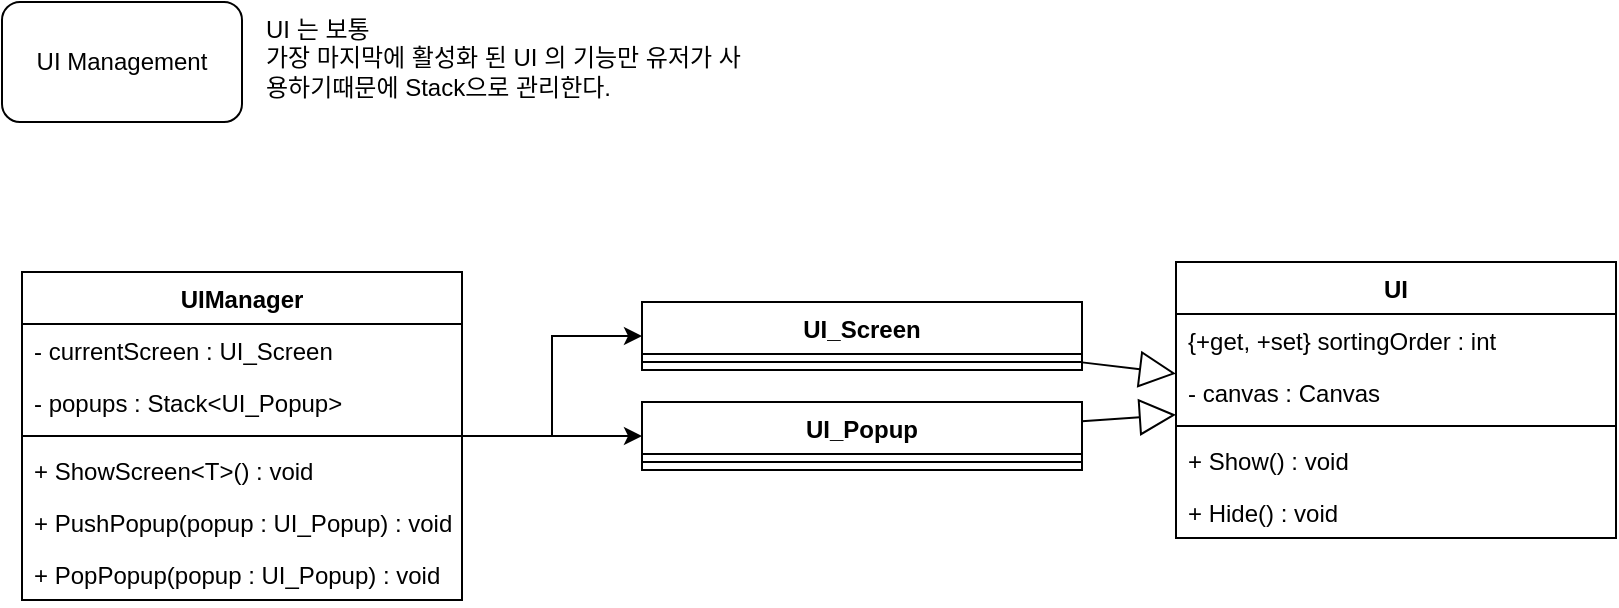 <mxfile version="24.7.17">
  <diagram id="C5RBs43oDa-KdzZeNtuy" name="Page-1">
    <mxGraphModel dx="989" dy="582" grid="1" gridSize="10" guides="1" tooltips="1" connect="1" arrows="1" fold="1" page="1" pageScale="1" pageWidth="827" pageHeight="1169" math="0" shadow="0">
      <root>
        <mxCell id="WIyWlLk6GJQsqaUBKTNV-0" />
        <mxCell id="WIyWlLk6GJQsqaUBKTNV-1" parent="WIyWlLk6GJQsqaUBKTNV-0" />
        <mxCell id="X7-c5w7NW8u7885sPqrm-0" value="UI 는 보통&amp;nbsp;&lt;div&gt;가장 마지막에 활성화 된 UI 의 기능만 유저가 사용하기때문에 Stack으로 관리한다.&lt;/div&gt;" style="text;html=1;align=left;verticalAlign=top;whiteSpace=wrap;rounded=0;" vertex="1" parent="WIyWlLk6GJQsqaUBKTNV-1">
          <mxGeometry x="150" y="10" width="250" height="60" as="geometry" />
        </mxCell>
        <mxCell id="X7-c5w7NW8u7885sPqrm-1" value="UI Management" style="rounded=1;whiteSpace=wrap;html=1;" vertex="1" parent="WIyWlLk6GJQsqaUBKTNV-1">
          <mxGeometry x="20" y="10" width="120" height="60" as="geometry" />
        </mxCell>
        <mxCell id="X7-c5w7NW8u7885sPqrm-2" value="UI" style="swimlane;fontStyle=1;align=center;verticalAlign=top;childLayout=stackLayout;horizontal=1;startSize=26;horizontalStack=0;resizeParent=1;resizeParentMax=0;resizeLast=0;collapsible=1;marginBottom=0;whiteSpace=wrap;html=1;" vertex="1" parent="WIyWlLk6GJQsqaUBKTNV-1">
          <mxGeometry x="607" y="140" width="220" height="138" as="geometry" />
        </mxCell>
        <mxCell id="X7-c5w7NW8u7885sPqrm-3" value="{+get, +set} sortingOrder : int" style="text;strokeColor=none;fillColor=none;align=left;verticalAlign=top;spacingLeft=4;spacingRight=4;overflow=hidden;rotatable=0;points=[[0,0.5],[1,0.5]];portConstraint=eastwest;whiteSpace=wrap;html=1;" vertex="1" parent="X7-c5w7NW8u7885sPqrm-2">
          <mxGeometry y="26" width="220" height="26" as="geometry" />
        </mxCell>
        <mxCell id="X7-c5w7NW8u7885sPqrm-7" value="- canvas : Canvas" style="text;strokeColor=none;fillColor=none;align=left;verticalAlign=top;spacingLeft=4;spacingRight=4;overflow=hidden;rotatable=0;points=[[0,0.5],[1,0.5]];portConstraint=eastwest;whiteSpace=wrap;html=1;" vertex="1" parent="X7-c5w7NW8u7885sPqrm-2">
          <mxGeometry y="52" width="220" height="26" as="geometry" />
        </mxCell>
        <mxCell id="X7-c5w7NW8u7885sPqrm-4" value="" style="line;strokeWidth=1;fillColor=none;align=left;verticalAlign=middle;spacingTop=-1;spacingLeft=3;spacingRight=3;rotatable=0;labelPosition=right;points=[];portConstraint=eastwest;strokeColor=inherit;" vertex="1" parent="X7-c5w7NW8u7885sPqrm-2">
          <mxGeometry y="78" width="220" height="8" as="geometry" />
        </mxCell>
        <mxCell id="X7-c5w7NW8u7885sPqrm-5" value="+ Show() : void" style="text;strokeColor=none;fillColor=none;align=left;verticalAlign=top;spacingLeft=4;spacingRight=4;overflow=hidden;rotatable=0;points=[[0,0.5],[1,0.5]];portConstraint=eastwest;whiteSpace=wrap;html=1;" vertex="1" parent="X7-c5w7NW8u7885sPqrm-2">
          <mxGeometry y="86" width="220" height="26" as="geometry" />
        </mxCell>
        <mxCell id="X7-c5w7NW8u7885sPqrm-6" value="+ Hide() : void" style="text;strokeColor=none;fillColor=none;align=left;verticalAlign=top;spacingLeft=4;spacingRight=4;overflow=hidden;rotatable=0;points=[[0,0.5],[1,0.5]];portConstraint=eastwest;whiteSpace=wrap;html=1;" vertex="1" parent="X7-c5w7NW8u7885sPqrm-2">
          <mxGeometry y="112" width="220" height="26" as="geometry" />
        </mxCell>
        <mxCell id="X7-c5w7NW8u7885sPqrm-9" value="UI_Screen" style="swimlane;fontStyle=1;align=center;verticalAlign=top;childLayout=stackLayout;horizontal=1;startSize=26;horizontalStack=0;resizeParent=1;resizeParentMax=0;resizeLast=0;collapsible=1;marginBottom=0;whiteSpace=wrap;html=1;" vertex="1" parent="WIyWlLk6GJQsqaUBKTNV-1">
          <mxGeometry x="340" y="160" width="220" height="34" as="geometry" />
        </mxCell>
        <mxCell id="X7-c5w7NW8u7885sPqrm-12" value="" style="line;strokeWidth=1;fillColor=none;align=left;verticalAlign=middle;spacingTop=-1;spacingLeft=3;spacingRight=3;rotatable=0;labelPosition=right;points=[];portConstraint=eastwest;strokeColor=inherit;" vertex="1" parent="X7-c5w7NW8u7885sPqrm-9">
          <mxGeometry y="26" width="220" height="8" as="geometry" />
        </mxCell>
        <mxCell id="X7-c5w7NW8u7885sPqrm-15" value="UI_Popup" style="swimlane;fontStyle=1;align=center;verticalAlign=top;childLayout=stackLayout;horizontal=1;startSize=26;horizontalStack=0;resizeParent=1;resizeParentMax=0;resizeLast=0;collapsible=1;marginBottom=0;whiteSpace=wrap;html=1;" vertex="1" parent="WIyWlLk6GJQsqaUBKTNV-1">
          <mxGeometry x="340" y="210" width="220" height="34" as="geometry" />
        </mxCell>
        <mxCell id="X7-c5w7NW8u7885sPqrm-16" value="" style="line;strokeWidth=1;fillColor=none;align=left;verticalAlign=middle;spacingTop=-1;spacingLeft=3;spacingRight=3;rotatable=0;labelPosition=right;points=[];portConstraint=eastwest;strokeColor=inherit;" vertex="1" parent="X7-c5w7NW8u7885sPqrm-15">
          <mxGeometry y="26" width="220" height="8" as="geometry" />
        </mxCell>
        <mxCell id="X7-c5w7NW8u7885sPqrm-17" value="" style="endArrow=block;endSize=16;endFill=0;html=1;rounded=0;" edge="1" parent="WIyWlLk6GJQsqaUBKTNV-1" source="X7-c5w7NW8u7885sPqrm-9" target="X7-c5w7NW8u7885sPqrm-2">
          <mxGeometry width="160" relative="1" as="geometry">
            <mxPoint x="390" y="270" as="sourcePoint" />
            <mxPoint x="550" y="270" as="targetPoint" />
          </mxGeometry>
        </mxCell>
        <mxCell id="X7-c5w7NW8u7885sPqrm-18" value="" style="endArrow=block;endSize=16;endFill=0;html=1;rounded=0;" edge="1" parent="WIyWlLk6GJQsqaUBKTNV-1" source="X7-c5w7NW8u7885sPqrm-15" target="X7-c5w7NW8u7885sPqrm-2">
          <mxGeometry width="160" relative="1" as="geometry">
            <mxPoint x="505" y="174" as="sourcePoint" />
            <mxPoint x="617" y="217" as="targetPoint" />
          </mxGeometry>
        </mxCell>
        <mxCell id="X7-c5w7NW8u7885sPqrm-29" style="edgeStyle=orthogonalEdgeStyle;rounded=0;orthogonalLoop=1;jettySize=auto;html=1;" edge="1" parent="WIyWlLk6GJQsqaUBKTNV-1" source="X7-c5w7NW8u7885sPqrm-19" target="X7-c5w7NW8u7885sPqrm-9">
          <mxGeometry relative="1" as="geometry" />
        </mxCell>
        <mxCell id="X7-c5w7NW8u7885sPqrm-30" style="edgeStyle=orthogonalEdgeStyle;rounded=0;orthogonalLoop=1;jettySize=auto;html=1;" edge="1" parent="WIyWlLk6GJQsqaUBKTNV-1" source="X7-c5w7NW8u7885sPqrm-19" target="X7-c5w7NW8u7885sPqrm-15">
          <mxGeometry relative="1" as="geometry" />
        </mxCell>
        <mxCell id="X7-c5w7NW8u7885sPqrm-19" value="UIManager" style="swimlane;fontStyle=1;align=center;verticalAlign=top;childLayout=stackLayout;horizontal=1;startSize=26;horizontalStack=0;resizeParent=1;resizeParentMax=0;resizeLast=0;collapsible=1;marginBottom=0;whiteSpace=wrap;html=1;" vertex="1" parent="WIyWlLk6GJQsqaUBKTNV-1">
          <mxGeometry x="30" y="145" width="220" height="164" as="geometry" />
        </mxCell>
        <mxCell id="X7-c5w7NW8u7885sPqrm-24" value="- currentScreen : UI_Screen" style="text;strokeColor=none;fillColor=none;align=left;verticalAlign=top;spacingLeft=4;spacingRight=4;overflow=hidden;rotatable=0;points=[[0,0.5],[1,0.5]];portConstraint=eastwest;whiteSpace=wrap;html=1;" vertex="1" parent="X7-c5w7NW8u7885sPqrm-19">
          <mxGeometry y="26" width="220" height="26" as="geometry" />
        </mxCell>
        <mxCell id="X7-c5w7NW8u7885sPqrm-26" value="- popups : Stack&amp;lt;UI_Popup&amp;gt;" style="text;strokeColor=none;fillColor=none;align=left;verticalAlign=top;spacingLeft=4;spacingRight=4;overflow=hidden;rotatable=0;points=[[0,0.5],[1,0.5]];portConstraint=eastwest;whiteSpace=wrap;html=1;" vertex="1" parent="X7-c5w7NW8u7885sPqrm-19">
          <mxGeometry y="52" width="220" height="26" as="geometry" />
        </mxCell>
        <mxCell id="X7-c5w7NW8u7885sPqrm-22" value="" style="line;strokeWidth=1;fillColor=none;align=left;verticalAlign=middle;spacingTop=-1;spacingLeft=3;spacingRight=3;rotatable=0;labelPosition=right;points=[];portConstraint=eastwest;strokeColor=inherit;" vertex="1" parent="X7-c5w7NW8u7885sPqrm-19">
          <mxGeometry y="78" width="220" height="8" as="geometry" />
        </mxCell>
        <mxCell id="X7-c5w7NW8u7885sPqrm-25" value="+ ShowScreen&amp;lt;T&amp;gt;() : void" style="text;strokeColor=none;fillColor=none;align=left;verticalAlign=top;spacingLeft=4;spacingRight=4;overflow=hidden;rotatable=0;points=[[0,0.5],[1,0.5]];portConstraint=eastwest;whiteSpace=wrap;html=1;" vertex="1" parent="X7-c5w7NW8u7885sPqrm-19">
          <mxGeometry y="86" width="220" height="26" as="geometry" />
        </mxCell>
        <mxCell id="X7-c5w7NW8u7885sPqrm-27" value="+ PushPopup(popup : UI_Popup) : void" style="text;strokeColor=none;fillColor=none;align=left;verticalAlign=top;spacingLeft=4;spacingRight=4;overflow=hidden;rotatable=0;points=[[0,0.5],[1,0.5]];portConstraint=eastwest;whiteSpace=wrap;html=1;" vertex="1" parent="X7-c5w7NW8u7885sPqrm-19">
          <mxGeometry y="112" width="220" height="26" as="geometry" />
        </mxCell>
        <mxCell id="X7-c5w7NW8u7885sPqrm-28" value="+ PopPopup(popup : UI_Popup) : void" style="text;strokeColor=none;fillColor=none;align=left;verticalAlign=top;spacingLeft=4;spacingRight=4;overflow=hidden;rotatable=0;points=[[0,0.5],[1,0.5]];portConstraint=eastwest;whiteSpace=wrap;html=1;" vertex="1" parent="X7-c5w7NW8u7885sPqrm-19">
          <mxGeometry y="138" width="220" height="26" as="geometry" />
        </mxCell>
      </root>
    </mxGraphModel>
  </diagram>
</mxfile>
